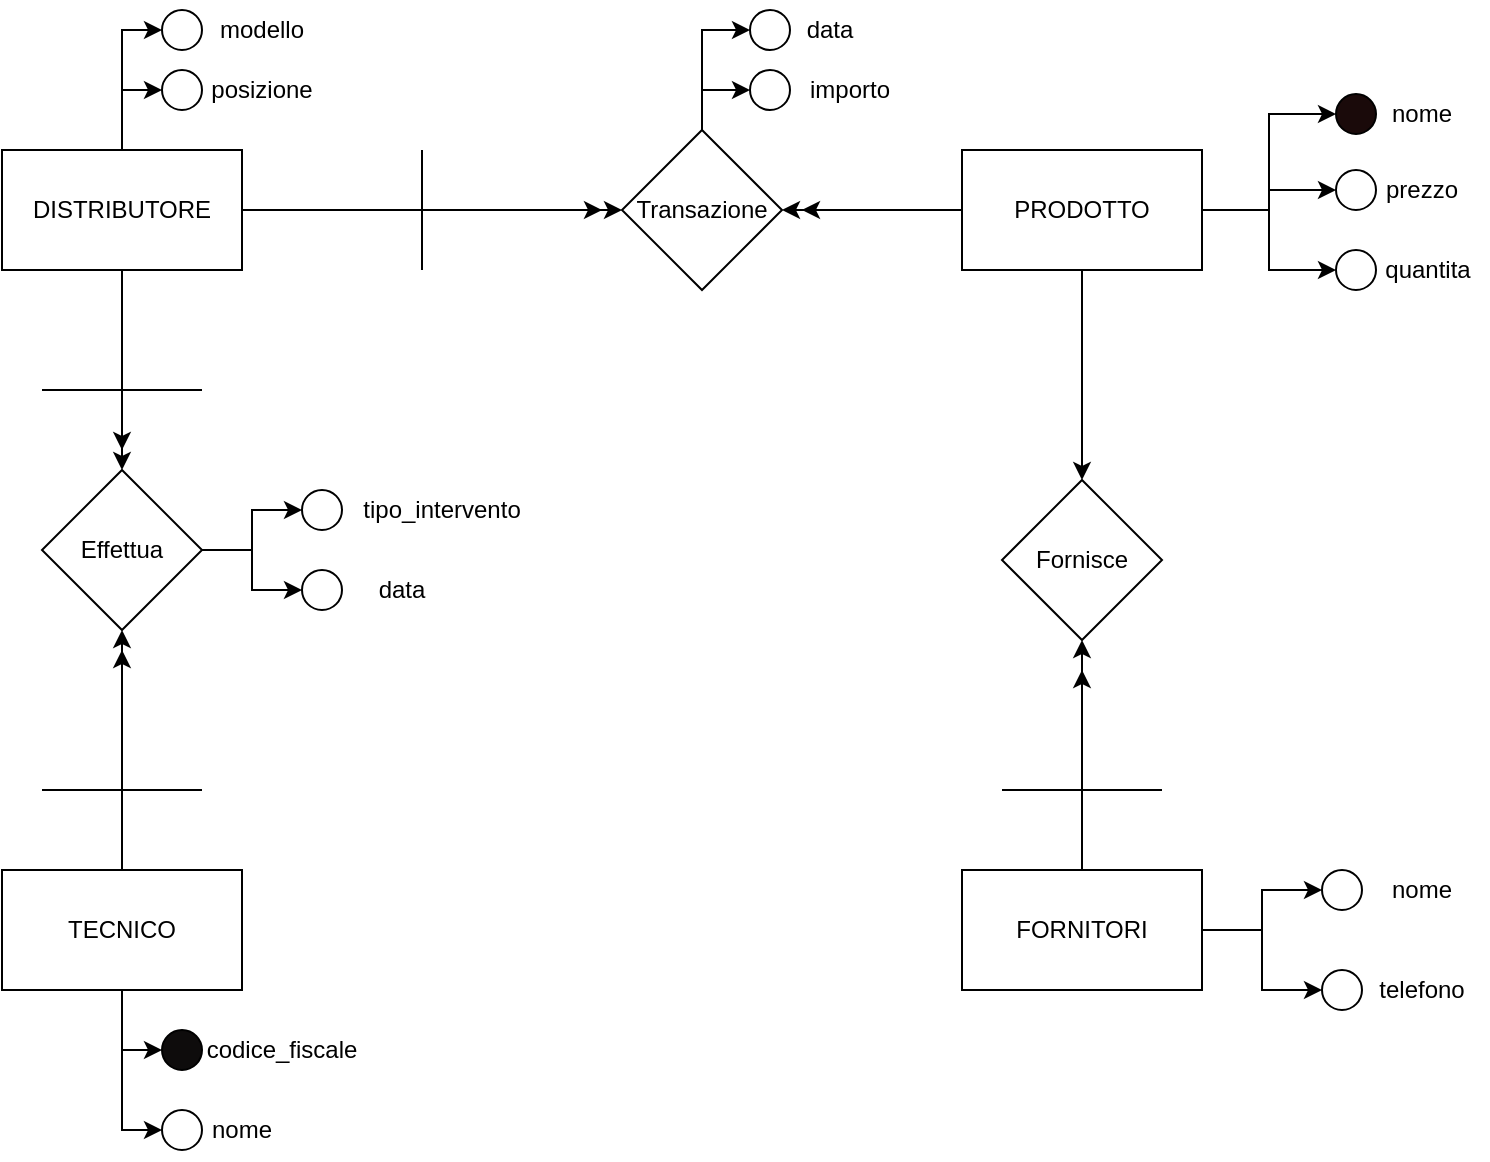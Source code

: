 <mxfile version="24.1.0" type="device">
  <diagram name="Pagina-1" id="rfUErQvcfWnmDtOHtu6-">
    <mxGraphModel dx="1036" dy="614" grid="1" gridSize="10" guides="1" tooltips="1" connect="1" arrows="1" fold="1" page="1" pageScale="1" pageWidth="827" pageHeight="1169" math="0" shadow="0">
      <root>
        <mxCell id="0" />
        <mxCell id="1" parent="0" />
        <mxCell id="Esd5AeeCGzGTWt3nR4Jl-8" style="edgeStyle=orthogonalEdgeStyle;rounded=0;orthogonalLoop=1;jettySize=auto;html=1;entryX=0;entryY=0.5;entryDx=0;entryDy=0;" edge="1" parent="1" source="Esd5AeeCGzGTWt3nR4Jl-1" target="Esd5AeeCGzGTWt3nR4Jl-3">
          <mxGeometry relative="1" as="geometry" />
        </mxCell>
        <mxCell id="Esd5AeeCGzGTWt3nR4Jl-9" style="edgeStyle=orthogonalEdgeStyle;rounded=0;orthogonalLoop=1;jettySize=auto;html=1;" edge="1" parent="1" source="Esd5AeeCGzGTWt3nR4Jl-1">
          <mxGeometry relative="1" as="geometry">
            <mxPoint x="330" y="110" as="targetPoint" />
          </mxGeometry>
        </mxCell>
        <mxCell id="Esd5AeeCGzGTWt3nR4Jl-29" style="edgeStyle=orthogonalEdgeStyle;rounded=0;orthogonalLoop=1;jettySize=auto;html=1;entryX=0;entryY=0.5;entryDx=0;entryDy=0;" edge="1" parent="1" source="Esd5AeeCGzGTWt3nR4Jl-1" target="Esd5AeeCGzGTWt3nR4Jl-13">
          <mxGeometry relative="1" as="geometry" />
        </mxCell>
        <mxCell id="Esd5AeeCGzGTWt3nR4Jl-30" style="edgeStyle=orthogonalEdgeStyle;rounded=0;orthogonalLoop=1;jettySize=auto;html=1;entryX=0;entryY=0.5;entryDx=0;entryDy=0;" edge="1" parent="1" source="Esd5AeeCGzGTWt3nR4Jl-1" target="Esd5AeeCGzGTWt3nR4Jl-14">
          <mxGeometry relative="1" as="geometry" />
        </mxCell>
        <mxCell id="Esd5AeeCGzGTWt3nR4Jl-36" style="edgeStyle=orthogonalEdgeStyle;rounded=0;orthogonalLoop=1;jettySize=auto;html=1;entryX=0.5;entryY=0;entryDx=0;entryDy=0;" edge="1" parent="1" source="Esd5AeeCGzGTWt3nR4Jl-1" target="Esd5AeeCGzGTWt3nR4Jl-4">
          <mxGeometry relative="1" as="geometry" />
        </mxCell>
        <mxCell id="Esd5AeeCGzGTWt3nR4Jl-37" style="edgeStyle=orthogonalEdgeStyle;rounded=0;orthogonalLoop=1;jettySize=auto;html=1;" edge="1" parent="1" source="Esd5AeeCGzGTWt3nR4Jl-1">
          <mxGeometry relative="1" as="geometry">
            <mxPoint x="90" y="230" as="targetPoint" />
          </mxGeometry>
        </mxCell>
        <mxCell id="Esd5AeeCGzGTWt3nR4Jl-1" value="DISTRIBUTORE" style="rounded=0;whiteSpace=wrap;html=1;" vertex="1" parent="1">
          <mxGeometry x="30" y="80" width="120" height="60" as="geometry" />
        </mxCell>
        <mxCell id="Esd5AeeCGzGTWt3nR4Jl-10" style="edgeStyle=orthogonalEdgeStyle;rounded=0;orthogonalLoop=1;jettySize=auto;html=1;entryX=1;entryY=0.5;entryDx=0;entryDy=0;" edge="1" parent="1" source="Esd5AeeCGzGTWt3nR4Jl-2" target="Esd5AeeCGzGTWt3nR4Jl-3">
          <mxGeometry relative="1" as="geometry" />
        </mxCell>
        <mxCell id="Esd5AeeCGzGTWt3nR4Jl-11" style="edgeStyle=orthogonalEdgeStyle;rounded=0;orthogonalLoop=1;jettySize=auto;html=1;" edge="1" parent="1" source="Esd5AeeCGzGTWt3nR4Jl-2">
          <mxGeometry relative="1" as="geometry">
            <mxPoint x="430" y="110" as="targetPoint" />
          </mxGeometry>
        </mxCell>
        <mxCell id="Esd5AeeCGzGTWt3nR4Jl-33" style="edgeStyle=orthogonalEdgeStyle;rounded=0;orthogonalLoop=1;jettySize=auto;html=1;entryX=0;entryY=0.5;entryDx=0;entryDy=0;" edge="1" parent="1" source="Esd5AeeCGzGTWt3nR4Jl-2" target="Esd5AeeCGzGTWt3nR4Jl-17">
          <mxGeometry relative="1" as="geometry" />
        </mxCell>
        <mxCell id="Esd5AeeCGzGTWt3nR4Jl-34" style="edgeStyle=orthogonalEdgeStyle;rounded=0;orthogonalLoop=1;jettySize=auto;html=1;entryX=0;entryY=0.5;entryDx=0;entryDy=0;" edge="1" parent="1" source="Esd5AeeCGzGTWt3nR4Jl-2" target="Esd5AeeCGzGTWt3nR4Jl-18">
          <mxGeometry relative="1" as="geometry" />
        </mxCell>
        <mxCell id="Esd5AeeCGzGTWt3nR4Jl-35" style="edgeStyle=orthogonalEdgeStyle;rounded=0;orthogonalLoop=1;jettySize=auto;html=1;entryX=0;entryY=0.5;entryDx=0;entryDy=0;" edge="1" parent="1" source="Esd5AeeCGzGTWt3nR4Jl-2" target="Esd5AeeCGzGTWt3nR4Jl-19">
          <mxGeometry relative="1" as="geometry" />
        </mxCell>
        <mxCell id="Esd5AeeCGzGTWt3nR4Jl-62" style="edgeStyle=orthogonalEdgeStyle;rounded=0;orthogonalLoop=1;jettySize=auto;html=1;entryX=0.5;entryY=0;entryDx=0;entryDy=0;" edge="1" parent="1" source="Esd5AeeCGzGTWt3nR4Jl-2" target="Esd5AeeCGzGTWt3nR4Jl-5">
          <mxGeometry relative="1" as="geometry" />
        </mxCell>
        <mxCell id="Esd5AeeCGzGTWt3nR4Jl-2" value="PRODOTTO" style="rounded=0;whiteSpace=wrap;html=1;" vertex="1" parent="1">
          <mxGeometry x="510" y="80" width="120" height="60" as="geometry" />
        </mxCell>
        <mxCell id="Esd5AeeCGzGTWt3nR4Jl-31" style="edgeStyle=orthogonalEdgeStyle;rounded=0;orthogonalLoop=1;jettySize=auto;html=1;entryX=0;entryY=0.5;entryDx=0;entryDy=0;" edge="1" parent="1" source="Esd5AeeCGzGTWt3nR4Jl-3" target="Esd5AeeCGzGTWt3nR4Jl-15">
          <mxGeometry relative="1" as="geometry" />
        </mxCell>
        <mxCell id="Esd5AeeCGzGTWt3nR4Jl-32" style="edgeStyle=orthogonalEdgeStyle;rounded=0;orthogonalLoop=1;jettySize=auto;html=1;entryX=0;entryY=0.5;entryDx=0;entryDy=0;" edge="1" parent="1" source="Esd5AeeCGzGTWt3nR4Jl-3" target="Esd5AeeCGzGTWt3nR4Jl-16">
          <mxGeometry relative="1" as="geometry" />
        </mxCell>
        <mxCell id="Esd5AeeCGzGTWt3nR4Jl-3" value="Transazione" style="rhombus;whiteSpace=wrap;html=1;" vertex="1" parent="1">
          <mxGeometry x="340" y="70" width="80" height="80" as="geometry" />
        </mxCell>
        <mxCell id="Esd5AeeCGzGTWt3nR4Jl-46" style="edgeStyle=orthogonalEdgeStyle;rounded=0;orthogonalLoop=1;jettySize=auto;html=1;entryX=0;entryY=0.5;entryDx=0;entryDy=0;" edge="1" parent="1" source="Esd5AeeCGzGTWt3nR4Jl-4" target="Esd5AeeCGzGTWt3nR4Jl-42">
          <mxGeometry relative="1" as="geometry" />
        </mxCell>
        <mxCell id="Esd5AeeCGzGTWt3nR4Jl-47" style="edgeStyle=orthogonalEdgeStyle;rounded=0;orthogonalLoop=1;jettySize=auto;html=1;entryX=0;entryY=0.5;entryDx=0;entryDy=0;" edge="1" parent="1" source="Esd5AeeCGzGTWt3nR4Jl-4" target="Esd5AeeCGzGTWt3nR4Jl-43">
          <mxGeometry relative="1" as="geometry" />
        </mxCell>
        <mxCell id="Esd5AeeCGzGTWt3nR4Jl-4" value="Effettua" style="rhombus;whiteSpace=wrap;html=1;" vertex="1" parent="1">
          <mxGeometry x="50" y="240" width="80" height="80" as="geometry" />
        </mxCell>
        <mxCell id="Esd5AeeCGzGTWt3nR4Jl-5" value="Fornisce" style="rhombus;whiteSpace=wrap;html=1;" vertex="1" parent="1">
          <mxGeometry x="530" y="245" width="80" height="80" as="geometry" />
        </mxCell>
        <mxCell id="Esd5AeeCGzGTWt3nR4Jl-38" style="edgeStyle=orthogonalEdgeStyle;rounded=0;orthogonalLoop=1;jettySize=auto;html=1;entryX=0.5;entryY=1;entryDx=0;entryDy=0;" edge="1" parent="1" source="Esd5AeeCGzGTWt3nR4Jl-6" target="Esd5AeeCGzGTWt3nR4Jl-4">
          <mxGeometry relative="1" as="geometry" />
        </mxCell>
        <mxCell id="Esd5AeeCGzGTWt3nR4Jl-39" style="edgeStyle=orthogonalEdgeStyle;rounded=0;orthogonalLoop=1;jettySize=auto;html=1;" edge="1" parent="1" source="Esd5AeeCGzGTWt3nR4Jl-6">
          <mxGeometry relative="1" as="geometry">
            <mxPoint x="90" y="330" as="targetPoint" />
          </mxGeometry>
        </mxCell>
        <mxCell id="Esd5AeeCGzGTWt3nR4Jl-52" style="edgeStyle=orthogonalEdgeStyle;rounded=0;orthogonalLoop=1;jettySize=auto;html=1;entryX=0;entryY=0.5;entryDx=0;entryDy=0;" edge="1" parent="1" source="Esd5AeeCGzGTWt3nR4Jl-6" target="Esd5AeeCGzGTWt3nR4Jl-48">
          <mxGeometry relative="1" as="geometry" />
        </mxCell>
        <mxCell id="Esd5AeeCGzGTWt3nR4Jl-53" style="edgeStyle=orthogonalEdgeStyle;rounded=0;orthogonalLoop=1;jettySize=auto;html=1;entryX=0;entryY=0.5;entryDx=0;entryDy=0;" edge="1" parent="1" source="Esd5AeeCGzGTWt3nR4Jl-6" target="Esd5AeeCGzGTWt3nR4Jl-49">
          <mxGeometry relative="1" as="geometry" />
        </mxCell>
        <mxCell id="Esd5AeeCGzGTWt3nR4Jl-6" value="TECNICO" style="rounded=0;whiteSpace=wrap;html=1;" vertex="1" parent="1">
          <mxGeometry x="30" y="440" width="120" height="60" as="geometry" />
        </mxCell>
        <mxCell id="Esd5AeeCGzGTWt3nR4Jl-58" style="edgeStyle=orthogonalEdgeStyle;rounded=0;orthogonalLoop=1;jettySize=auto;html=1;entryX=0;entryY=0.5;entryDx=0;entryDy=0;" edge="1" parent="1" source="Esd5AeeCGzGTWt3nR4Jl-7" target="Esd5AeeCGzGTWt3nR4Jl-54">
          <mxGeometry relative="1" as="geometry" />
        </mxCell>
        <mxCell id="Esd5AeeCGzGTWt3nR4Jl-59" style="edgeStyle=orthogonalEdgeStyle;rounded=0;orthogonalLoop=1;jettySize=auto;html=1;entryX=0;entryY=0.5;entryDx=0;entryDy=0;" edge="1" parent="1" source="Esd5AeeCGzGTWt3nR4Jl-7" target="Esd5AeeCGzGTWt3nR4Jl-55">
          <mxGeometry relative="1" as="geometry" />
        </mxCell>
        <mxCell id="Esd5AeeCGzGTWt3nR4Jl-60" style="edgeStyle=orthogonalEdgeStyle;rounded=0;orthogonalLoop=1;jettySize=auto;html=1;entryX=0.5;entryY=1;entryDx=0;entryDy=0;" edge="1" parent="1" source="Esd5AeeCGzGTWt3nR4Jl-7" target="Esd5AeeCGzGTWt3nR4Jl-5">
          <mxGeometry relative="1" as="geometry" />
        </mxCell>
        <mxCell id="Esd5AeeCGzGTWt3nR4Jl-61" style="edgeStyle=orthogonalEdgeStyle;rounded=0;orthogonalLoop=1;jettySize=auto;html=1;" edge="1" parent="1" source="Esd5AeeCGzGTWt3nR4Jl-7">
          <mxGeometry relative="1" as="geometry">
            <mxPoint x="570" y="340" as="targetPoint" />
          </mxGeometry>
        </mxCell>
        <mxCell id="Esd5AeeCGzGTWt3nR4Jl-7" value="FORNITORI" style="rounded=0;whiteSpace=wrap;html=1;" vertex="1" parent="1">
          <mxGeometry x="510" y="440" width="120" height="60" as="geometry" />
        </mxCell>
        <mxCell id="Esd5AeeCGzGTWt3nR4Jl-12" value="" style="endArrow=none;html=1;rounded=0;" edge="1" parent="1">
          <mxGeometry width="50" height="50" relative="1" as="geometry">
            <mxPoint x="240" y="140" as="sourcePoint" />
            <mxPoint x="240" y="80" as="targetPoint" />
          </mxGeometry>
        </mxCell>
        <mxCell id="Esd5AeeCGzGTWt3nR4Jl-13" value="" style="ellipse;whiteSpace=wrap;html=1;aspect=fixed;" vertex="1" parent="1">
          <mxGeometry x="110" y="10" width="20" height="20" as="geometry" />
        </mxCell>
        <mxCell id="Esd5AeeCGzGTWt3nR4Jl-14" value="" style="ellipse;whiteSpace=wrap;html=1;aspect=fixed;" vertex="1" parent="1">
          <mxGeometry x="110" y="40" width="20" height="20" as="geometry" />
        </mxCell>
        <mxCell id="Esd5AeeCGzGTWt3nR4Jl-15" value="" style="ellipse;whiteSpace=wrap;html=1;aspect=fixed;" vertex="1" parent="1">
          <mxGeometry x="404" y="10" width="20" height="20" as="geometry" />
        </mxCell>
        <mxCell id="Esd5AeeCGzGTWt3nR4Jl-16" value="" style="ellipse;whiteSpace=wrap;html=1;aspect=fixed;" vertex="1" parent="1">
          <mxGeometry x="404" y="40" width="20" height="20" as="geometry" />
        </mxCell>
        <mxCell id="Esd5AeeCGzGTWt3nR4Jl-17" value="" style="ellipse;whiteSpace=wrap;html=1;aspect=fixed;fillColor=#1a0a0a;" vertex="1" parent="1">
          <mxGeometry x="697" y="52" width="20" height="20" as="geometry" />
        </mxCell>
        <mxCell id="Esd5AeeCGzGTWt3nR4Jl-18" value="" style="ellipse;whiteSpace=wrap;html=1;aspect=fixed;" vertex="1" parent="1">
          <mxGeometry x="697" y="90" width="20" height="20" as="geometry" />
        </mxCell>
        <mxCell id="Esd5AeeCGzGTWt3nR4Jl-19" value="" style="ellipse;whiteSpace=wrap;html=1;aspect=fixed;" vertex="1" parent="1">
          <mxGeometry x="697" y="130" width="20" height="20" as="geometry" />
        </mxCell>
        <mxCell id="Esd5AeeCGzGTWt3nR4Jl-22" value="modello" style="text;html=1;align=center;verticalAlign=middle;whiteSpace=wrap;rounded=0;" vertex="1" parent="1">
          <mxGeometry x="130" y="5" width="60" height="30" as="geometry" />
        </mxCell>
        <mxCell id="Esd5AeeCGzGTWt3nR4Jl-23" value="posizione" style="text;html=1;align=center;verticalAlign=middle;whiteSpace=wrap;rounded=0;" vertex="1" parent="1">
          <mxGeometry x="130" y="35" width="60" height="30" as="geometry" />
        </mxCell>
        <mxCell id="Esd5AeeCGzGTWt3nR4Jl-24" value="data" style="text;html=1;align=center;verticalAlign=middle;whiteSpace=wrap;rounded=0;" vertex="1" parent="1">
          <mxGeometry x="414" y="5" width="60" height="30" as="geometry" />
        </mxCell>
        <mxCell id="Esd5AeeCGzGTWt3nR4Jl-25" value="importo" style="text;html=1;align=center;verticalAlign=middle;whiteSpace=wrap;rounded=0;" vertex="1" parent="1">
          <mxGeometry x="424" y="35" width="60" height="30" as="geometry" />
        </mxCell>
        <mxCell id="Esd5AeeCGzGTWt3nR4Jl-26" value="nome" style="text;html=1;align=center;verticalAlign=middle;whiteSpace=wrap;rounded=0;" vertex="1" parent="1">
          <mxGeometry x="710" y="47" width="60" height="30" as="geometry" />
        </mxCell>
        <mxCell id="Esd5AeeCGzGTWt3nR4Jl-27" value="prezzo" style="text;html=1;align=center;verticalAlign=middle;whiteSpace=wrap;rounded=0;" vertex="1" parent="1">
          <mxGeometry x="710" y="85" width="60" height="30" as="geometry" />
        </mxCell>
        <mxCell id="Esd5AeeCGzGTWt3nR4Jl-28" value="quantita" style="text;html=1;align=center;verticalAlign=middle;whiteSpace=wrap;rounded=0;" vertex="1" parent="1">
          <mxGeometry x="713" y="125" width="60" height="30" as="geometry" />
        </mxCell>
        <mxCell id="Esd5AeeCGzGTWt3nR4Jl-40" value="" style="endArrow=none;html=1;rounded=0;" edge="1" parent="1">
          <mxGeometry width="50" height="50" relative="1" as="geometry">
            <mxPoint x="50" y="200" as="sourcePoint" />
            <mxPoint x="130" y="200" as="targetPoint" />
          </mxGeometry>
        </mxCell>
        <mxCell id="Esd5AeeCGzGTWt3nR4Jl-41" value="" style="endArrow=none;html=1;rounded=0;" edge="1" parent="1">
          <mxGeometry width="50" height="50" relative="1" as="geometry">
            <mxPoint x="50" y="400" as="sourcePoint" />
            <mxPoint x="130" y="400" as="targetPoint" />
          </mxGeometry>
        </mxCell>
        <mxCell id="Esd5AeeCGzGTWt3nR4Jl-42" value="" style="ellipse;whiteSpace=wrap;html=1;aspect=fixed;" vertex="1" parent="1">
          <mxGeometry x="180" y="250" width="20" height="20" as="geometry" />
        </mxCell>
        <mxCell id="Esd5AeeCGzGTWt3nR4Jl-43" value="" style="ellipse;whiteSpace=wrap;html=1;aspect=fixed;" vertex="1" parent="1">
          <mxGeometry x="180" y="290" width="20" height="20" as="geometry" />
        </mxCell>
        <mxCell id="Esd5AeeCGzGTWt3nR4Jl-44" value="tipo_intervento" style="text;html=1;align=center;verticalAlign=middle;whiteSpace=wrap;rounded=0;" vertex="1" parent="1">
          <mxGeometry x="220" y="245" width="60" height="30" as="geometry" />
        </mxCell>
        <mxCell id="Esd5AeeCGzGTWt3nR4Jl-45" value="data" style="text;html=1;align=center;verticalAlign=middle;whiteSpace=wrap;rounded=0;" vertex="1" parent="1">
          <mxGeometry x="200" y="285" width="60" height="30" as="geometry" />
        </mxCell>
        <mxCell id="Esd5AeeCGzGTWt3nR4Jl-48" value="" style="ellipse;whiteSpace=wrap;html=1;aspect=fixed;fillColor=#0e0c0c;" vertex="1" parent="1">
          <mxGeometry x="110" y="520" width="20" height="20" as="geometry" />
        </mxCell>
        <mxCell id="Esd5AeeCGzGTWt3nR4Jl-49" value="" style="ellipse;whiteSpace=wrap;html=1;aspect=fixed;" vertex="1" parent="1">
          <mxGeometry x="110" y="560" width="20" height="20" as="geometry" />
        </mxCell>
        <mxCell id="Esd5AeeCGzGTWt3nR4Jl-50" value="codice_fiscale" style="text;html=1;align=center;verticalAlign=middle;whiteSpace=wrap;rounded=0;" vertex="1" parent="1">
          <mxGeometry x="140" y="515" width="60" height="30" as="geometry" />
        </mxCell>
        <mxCell id="Esd5AeeCGzGTWt3nR4Jl-51" value="nome" style="text;html=1;align=center;verticalAlign=middle;whiteSpace=wrap;rounded=0;" vertex="1" parent="1">
          <mxGeometry x="120" y="555" width="60" height="30" as="geometry" />
        </mxCell>
        <mxCell id="Esd5AeeCGzGTWt3nR4Jl-54" value="" style="ellipse;whiteSpace=wrap;html=1;aspect=fixed;" vertex="1" parent="1">
          <mxGeometry x="690" y="440" width="20" height="20" as="geometry" />
        </mxCell>
        <mxCell id="Esd5AeeCGzGTWt3nR4Jl-55" value="" style="ellipse;whiteSpace=wrap;html=1;aspect=fixed;" vertex="1" parent="1">
          <mxGeometry x="690" y="490" width="20" height="20" as="geometry" />
        </mxCell>
        <mxCell id="Esd5AeeCGzGTWt3nR4Jl-56" value="nome" style="text;html=1;align=center;verticalAlign=middle;whiteSpace=wrap;rounded=0;" vertex="1" parent="1">
          <mxGeometry x="710" y="435" width="60" height="30" as="geometry" />
        </mxCell>
        <mxCell id="Esd5AeeCGzGTWt3nR4Jl-57" value="telefono" style="text;html=1;align=center;verticalAlign=middle;whiteSpace=wrap;rounded=0;" vertex="1" parent="1">
          <mxGeometry x="710" y="485" width="60" height="30" as="geometry" />
        </mxCell>
        <mxCell id="Esd5AeeCGzGTWt3nR4Jl-63" value="" style="endArrow=none;html=1;rounded=0;" edge="1" parent="1">
          <mxGeometry width="50" height="50" relative="1" as="geometry">
            <mxPoint x="530" y="400" as="sourcePoint" />
            <mxPoint x="610" y="400" as="targetPoint" />
          </mxGeometry>
        </mxCell>
      </root>
    </mxGraphModel>
  </diagram>
</mxfile>
